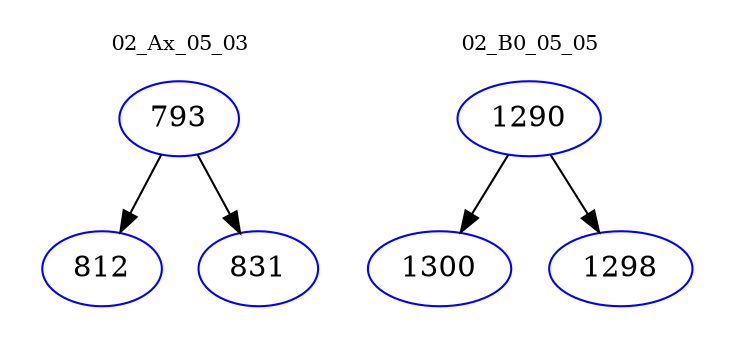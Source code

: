 digraph{
subgraph cluster_0 {
color = white
label = "02_Ax_05_03";
fontsize=10;
T0_793 [label="793", color="blue"]
T0_793 -> T0_812 [color="black"]
T0_812 [label="812", color="blue"]
T0_793 -> T0_831 [color="black"]
T0_831 [label="831", color="blue"]
}
subgraph cluster_1 {
color = white
label = "02_B0_05_05";
fontsize=10;
T1_1290 [label="1290", color="blue"]
T1_1290 -> T1_1300 [color="black"]
T1_1300 [label="1300", color="blue"]
T1_1290 -> T1_1298 [color="black"]
T1_1298 [label="1298", color="blue"]
}
}
